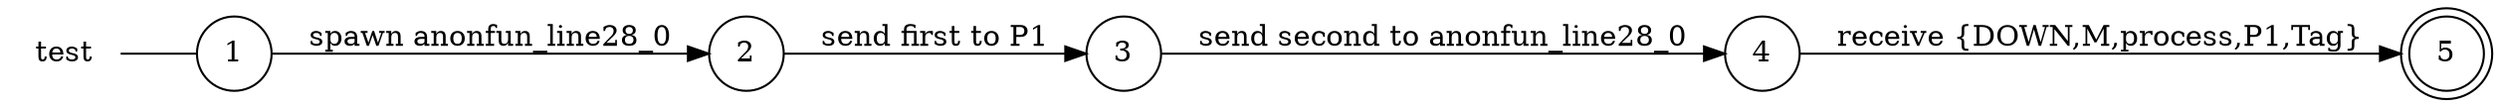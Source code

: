 digraph test {
	rankdir="LR";
	n_0 [label="test", shape="plaintext"];
	n_1 [id="5", shape=doublecircle, label="5"];
	n_2 [id="1", shape=circle, label="1"];
	n_0 -> n_2 [arrowhead=none];
	n_3 [id="2", shape=circle, label="2"];
	n_4 [id="4", shape=circle, label="4"];
	n_5 [id="3", shape=circle, label="3"];

	n_2 -> n_3 [id="[$e|2]", label="spawn anonfun_line28_0"];
	n_5 -> n_4 [id="[$e|3]", label="send second to anonfun_line28_0"];
	n_3 -> n_5 [id="[$e|1]", label="send first to P1"];
	n_4 -> n_1 [id="[$e|0]", label="receive {DOWN,M,process,P1,Tag}"];
}
